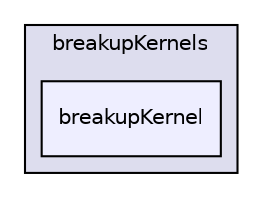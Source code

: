 digraph "/home/alberto/OpenFOAM-dev/albertop-dev/applications/development/OpenQBMM-dev/OpenQBMM-dev/src/quadratureMethods/populationBalanceModels/populationBalanceSubModels/breakupKernels/breakupKernel" {
  bgcolor=transparent;
  compound=true
  node [ fontsize="10", fontname="Helvetica"];
  edge [ labelfontsize="10", labelfontname="Helvetica"];
  subgraph clusterdir_051f4dbe3d70e8d291b1f8370211ab04 {
    graph [ bgcolor="#ddddee", pencolor="black", label="breakupKernels" fontname="Helvetica", fontsize="10", URL="dir_051f4dbe3d70e8d291b1f8370211ab04.html"]
  dir_9d871acf8e57389ebd78c35b00fe7a3b [shape=box, label="breakupKernel", style="filled", fillcolor="#eeeeff", pencolor="black", URL="dir_9d871acf8e57389ebd78c35b00fe7a3b.html"];
  }
}
